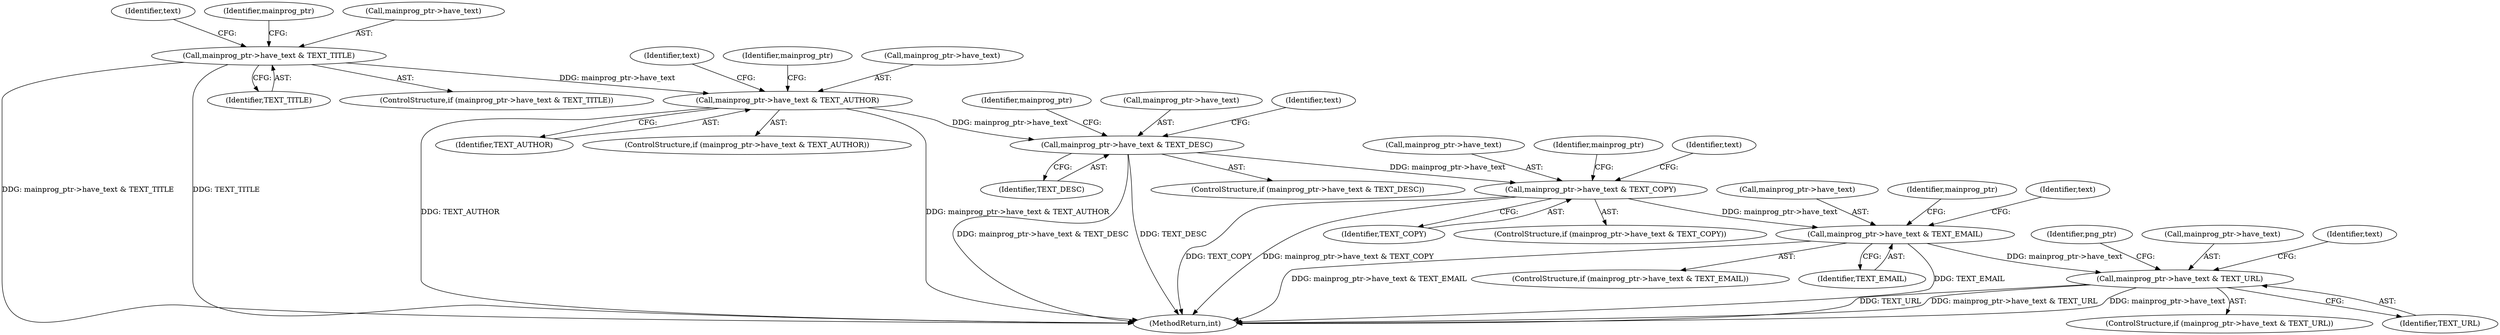 digraph "0_Android_9d4853418ab2f754c2b63e091c29c5529b8b86ca_10@API" {
"1000336" [label="(Call,mainprog_ptr->have_text & TEXT_AUTHOR)"];
"1000304" [label="(Call,mainprog_ptr->have_text & TEXT_TITLE)"];
"1000368" [label="(Call,mainprog_ptr->have_text & TEXT_DESC)"];
"1000400" [label="(Call,mainprog_ptr->have_text & TEXT_COPY)"];
"1000432" [label="(Call,mainprog_ptr->have_text & TEXT_EMAIL)"];
"1000464" [label="(Call,mainprog_ptr->have_text & TEXT_URL)"];
"1000433" [label="(Call,mainprog_ptr->have_text)"];
"1000496" [label="(Identifier,png_ptr)"];
"1000466" [label="(Identifier,mainprog_ptr)"];
"1000463" [label="(ControlStructure,if (mainprog_ptr->have_text & TEXT_URL))"];
"1000401" [label="(Call,mainprog_ptr->have_text)"];
"1000368" [label="(Call,mainprog_ptr->have_text & TEXT_DESC)"];
"1000308" [label="(Identifier,TEXT_TITLE)"];
"1000464" [label="(Call,mainprog_ptr->have_text & TEXT_URL)"];
"1000465" [label="(Call,mainprog_ptr->have_text)"];
"1000340" [label="(Identifier,TEXT_AUTHOR)"];
"1000303" [label="(ControlStructure,if (mainprog_ptr->have_text & TEXT_TITLE))"];
"1000402" [label="(Identifier,mainprog_ptr)"];
"1000369" [label="(Call,mainprog_ptr->have_text)"];
"1000431" [label="(ControlStructure,if (mainprog_ptr->have_text & TEXT_EMAIL))"];
"1000304" [label="(Call,mainprog_ptr->have_text & TEXT_TITLE)"];
"1000432" [label="(Call,mainprog_ptr->have_text & TEXT_EMAIL)"];
"1000434" [label="(Identifier,mainprog_ptr)"];
"1000441" [label="(Identifier,text)"];
"1000345" [label="(Identifier,text)"];
"1000370" [label="(Identifier,mainprog_ptr)"];
"1000367" [label="(ControlStructure,if (mainprog_ptr->have_text & TEXT_DESC))"];
"1000377" [label="(Identifier,text)"];
"1000400" [label="(Call,mainprog_ptr->have_text & TEXT_COPY)"];
"1000335" [label="(ControlStructure,if (mainprog_ptr->have_text & TEXT_AUTHOR))"];
"1000313" [label="(Identifier,text)"];
"1000336" [label="(Call,mainprog_ptr->have_text & TEXT_AUTHOR)"];
"1000372" [label="(Identifier,TEXT_DESC)"];
"1000337" [label="(Call,mainprog_ptr->have_text)"];
"1000404" [label="(Identifier,TEXT_COPY)"];
"1000436" [label="(Identifier,TEXT_EMAIL)"];
"1000473" [label="(Identifier,text)"];
"1000338" [label="(Identifier,mainprog_ptr)"];
"1000409" [label="(Identifier,text)"];
"1000399" [label="(ControlStructure,if (mainprog_ptr->have_text & TEXT_COPY))"];
"1000468" [label="(Identifier,TEXT_URL)"];
"1000517" [label="(MethodReturn,int)"];
"1000305" [label="(Call,mainprog_ptr->have_text)"];
"1000336" -> "1000335"  [label="AST: "];
"1000336" -> "1000340"  [label="CFG: "];
"1000337" -> "1000336"  [label="AST: "];
"1000340" -> "1000336"  [label="AST: "];
"1000345" -> "1000336"  [label="CFG: "];
"1000370" -> "1000336"  [label="CFG: "];
"1000336" -> "1000517"  [label="DDG: mainprog_ptr->have_text & TEXT_AUTHOR"];
"1000336" -> "1000517"  [label="DDG: TEXT_AUTHOR"];
"1000304" -> "1000336"  [label="DDG: mainprog_ptr->have_text"];
"1000336" -> "1000368"  [label="DDG: mainprog_ptr->have_text"];
"1000304" -> "1000303"  [label="AST: "];
"1000304" -> "1000308"  [label="CFG: "];
"1000305" -> "1000304"  [label="AST: "];
"1000308" -> "1000304"  [label="AST: "];
"1000313" -> "1000304"  [label="CFG: "];
"1000338" -> "1000304"  [label="CFG: "];
"1000304" -> "1000517"  [label="DDG: mainprog_ptr->have_text & TEXT_TITLE"];
"1000304" -> "1000517"  [label="DDG: TEXT_TITLE"];
"1000368" -> "1000367"  [label="AST: "];
"1000368" -> "1000372"  [label="CFG: "];
"1000369" -> "1000368"  [label="AST: "];
"1000372" -> "1000368"  [label="AST: "];
"1000377" -> "1000368"  [label="CFG: "];
"1000402" -> "1000368"  [label="CFG: "];
"1000368" -> "1000517"  [label="DDG: mainprog_ptr->have_text & TEXT_DESC"];
"1000368" -> "1000517"  [label="DDG: TEXT_DESC"];
"1000368" -> "1000400"  [label="DDG: mainprog_ptr->have_text"];
"1000400" -> "1000399"  [label="AST: "];
"1000400" -> "1000404"  [label="CFG: "];
"1000401" -> "1000400"  [label="AST: "];
"1000404" -> "1000400"  [label="AST: "];
"1000409" -> "1000400"  [label="CFG: "];
"1000434" -> "1000400"  [label="CFG: "];
"1000400" -> "1000517"  [label="DDG: TEXT_COPY"];
"1000400" -> "1000517"  [label="DDG: mainprog_ptr->have_text & TEXT_COPY"];
"1000400" -> "1000432"  [label="DDG: mainprog_ptr->have_text"];
"1000432" -> "1000431"  [label="AST: "];
"1000432" -> "1000436"  [label="CFG: "];
"1000433" -> "1000432"  [label="AST: "];
"1000436" -> "1000432"  [label="AST: "];
"1000441" -> "1000432"  [label="CFG: "];
"1000466" -> "1000432"  [label="CFG: "];
"1000432" -> "1000517"  [label="DDG: TEXT_EMAIL"];
"1000432" -> "1000517"  [label="DDG: mainprog_ptr->have_text & TEXT_EMAIL"];
"1000432" -> "1000464"  [label="DDG: mainprog_ptr->have_text"];
"1000464" -> "1000463"  [label="AST: "];
"1000464" -> "1000468"  [label="CFG: "];
"1000465" -> "1000464"  [label="AST: "];
"1000468" -> "1000464"  [label="AST: "];
"1000473" -> "1000464"  [label="CFG: "];
"1000496" -> "1000464"  [label="CFG: "];
"1000464" -> "1000517"  [label="DDG: mainprog_ptr->have_text"];
"1000464" -> "1000517"  [label="DDG: TEXT_URL"];
"1000464" -> "1000517"  [label="DDG: mainprog_ptr->have_text & TEXT_URL"];
}
